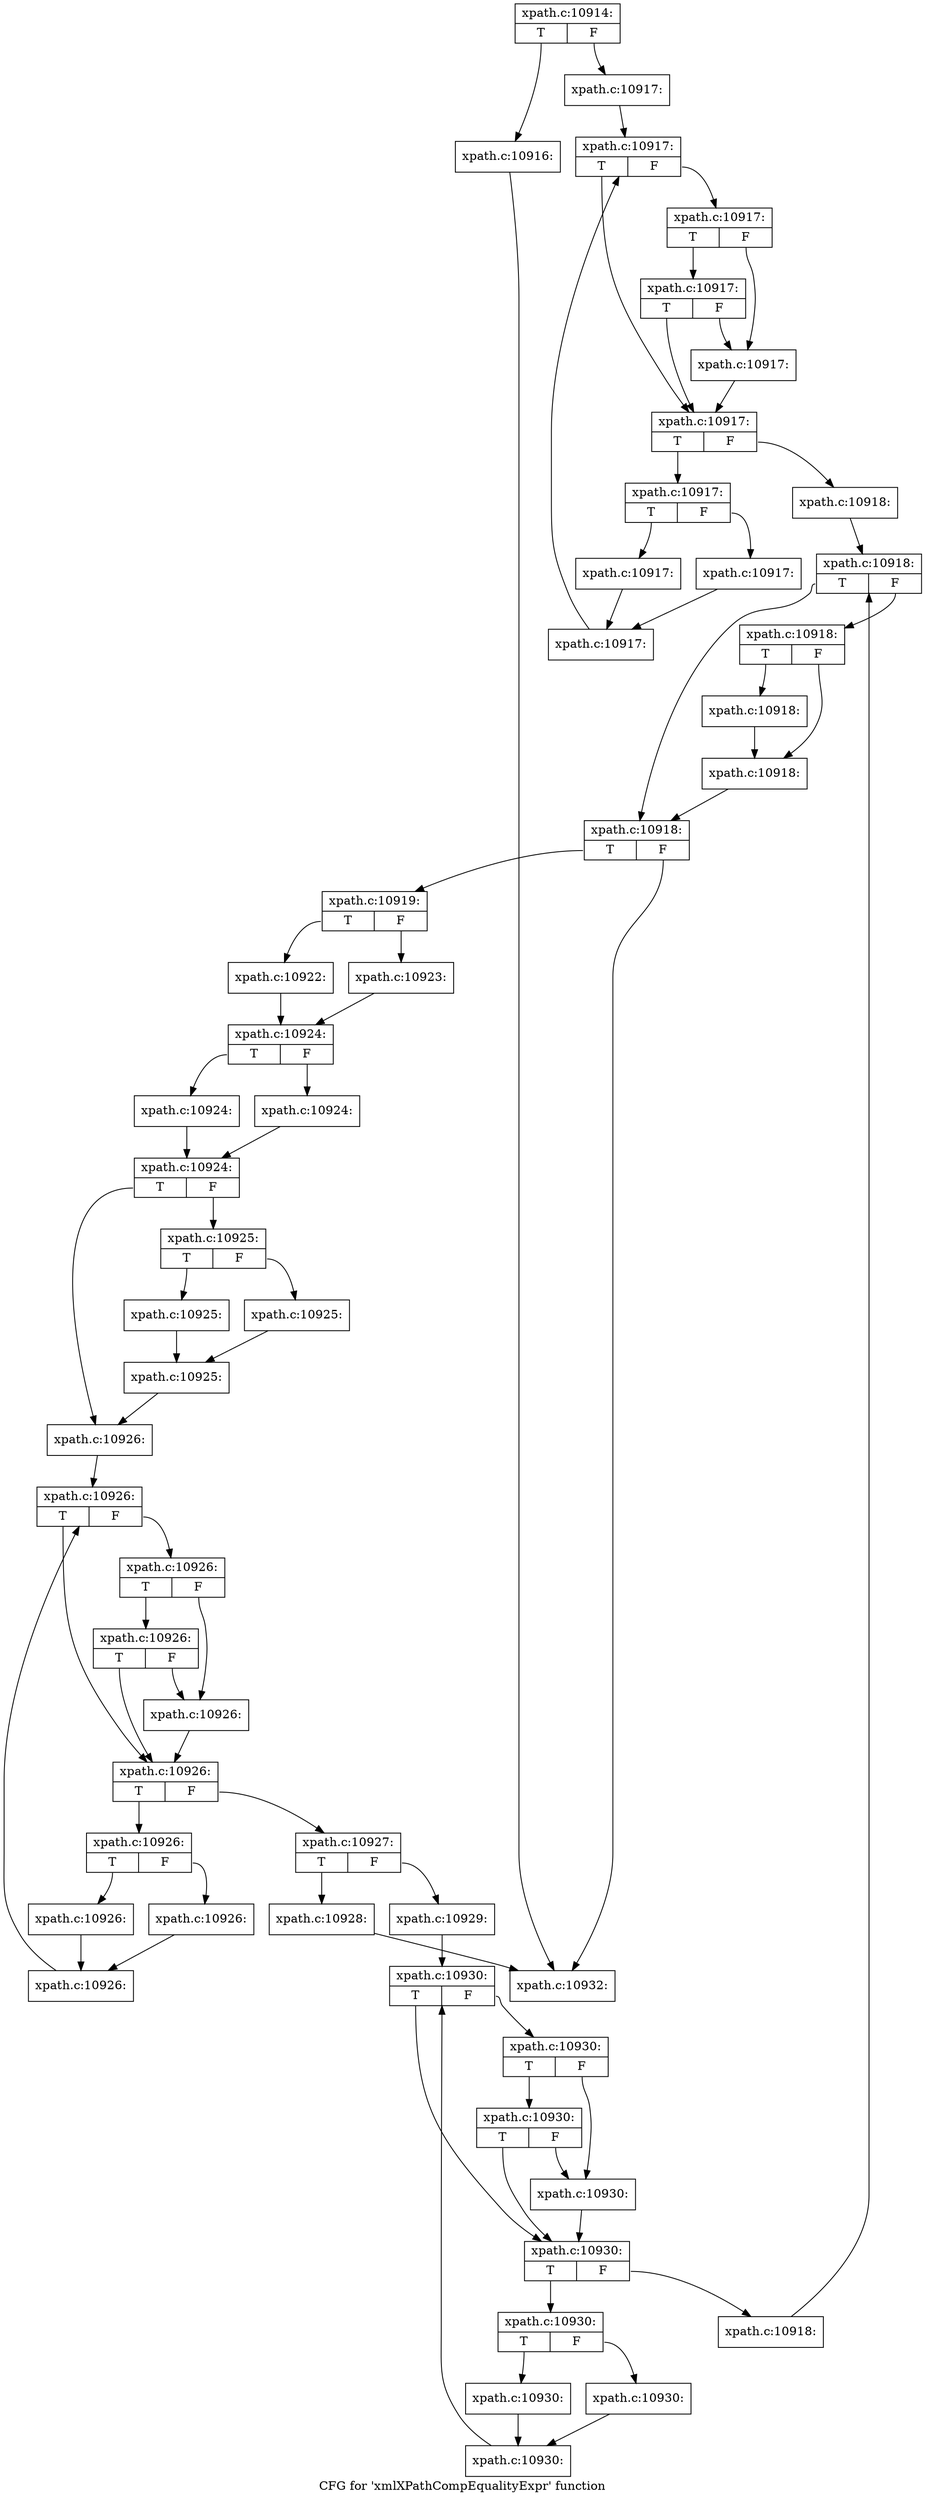 digraph "CFG for 'xmlXPathCompEqualityExpr' function" {
	label="CFG for 'xmlXPathCompEqualityExpr' function";

	Node0x55e6b2bf9d80 [shape=record,label="{xpath.c:10914:|{<s0>T|<s1>F}}"];
	Node0x55e6b2bf9d80:s0 -> Node0x55e6b2c02560;
	Node0x55e6b2bf9d80:s1 -> Node0x55e6b2c025b0;
	Node0x55e6b2c02560 [shape=record,label="{xpath.c:10916:}"];
	Node0x55e6b2c02560 -> Node0x55e6b2c042b0;
	Node0x55e6b2c025b0 [shape=record,label="{xpath.c:10917:}"];
	Node0x55e6b2c025b0 -> Node0x55e6b2c02830;
	Node0x55e6b2c02830 [shape=record,label="{xpath.c:10917:|{<s0>T|<s1>F}}"];
	Node0x55e6b2c02830:s0 -> Node0x55e6b2c02a70;
	Node0x55e6b2c02830:s1 -> Node0x55e6b2c02b10;
	Node0x55e6b2c02b10 [shape=record,label="{xpath.c:10917:|{<s0>T|<s1>F}}"];
	Node0x55e6b2c02b10:s0 -> Node0x55e6b2c02dd0;
	Node0x55e6b2c02b10:s1 -> Node0x55e6b2c02ac0;
	Node0x55e6b2c02dd0 [shape=record,label="{xpath.c:10917:|{<s0>T|<s1>F}}"];
	Node0x55e6b2c02dd0:s0 -> Node0x55e6b2c02a70;
	Node0x55e6b2c02dd0:s1 -> Node0x55e6b2c02ac0;
	Node0x55e6b2c02ac0 [shape=record,label="{xpath.c:10917:}"];
	Node0x55e6b2c02ac0 -> Node0x55e6b2c02a70;
	Node0x55e6b2c02a70 [shape=record,label="{xpath.c:10917:|{<s0>T|<s1>F}}"];
	Node0x55e6b2c02a70:s0 -> Node0x55e6b2c032c0;
	Node0x55e6b2c02a70:s1 -> Node0x55e6b2c02a20;
	Node0x55e6b2c032c0 [shape=record,label="{xpath.c:10917:|{<s0>T|<s1>F}}"];
	Node0x55e6b2c032c0:s0 -> Node0x55e6b2c03700;
	Node0x55e6b2c032c0:s1 -> Node0x55e6b2c03750;
	Node0x55e6b2c03700 [shape=record,label="{xpath.c:10917:}"];
	Node0x55e6b2c03700 -> Node0x55e6b2c037a0;
	Node0x55e6b2c03750 [shape=record,label="{xpath.c:10917:}"];
	Node0x55e6b2c03750 -> Node0x55e6b2c037a0;
	Node0x55e6b2c037a0 [shape=record,label="{xpath.c:10917:}"];
	Node0x55e6b2c037a0 -> Node0x55e6b2c02830;
	Node0x55e6b2c02a20 [shape=record,label="{xpath.c:10918:}"];
	Node0x55e6b2c02a20 -> Node0x55e6b2c04090;
	Node0x55e6b2c04090 [shape=record,label="{xpath.c:10918:|{<s0>T|<s1>F}}"];
	Node0x55e6b2c04090:s0 -> Node0x55e6b2c04330;
	Node0x55e6b2c04090:s1 -> Node0x55e6b2c04380;
	Node0x55e6b2c04380 [shape=record,label="{xpath.c:10918:|{<s0>T|<s1>F}}"];
	Node0x55e6b2c04380:s0 -> Node0x55e6b2c048b0;
	Node0x55e6b2c04380:s1 -> Node0x55e6b2c04860;
	Node0x55e6b2c048b0 [shape=record,label="{xpath.c:10918:}"];
	Node0x55e6b2c048b0 -> Node0x55e6b2c04860;
	Node0x55e6b2c04860 [shape=record,label="{xpath.c:10918:}"];
	Node0x55e6b2c04860 -> Node0x55e6b2c04330;
	Node0x55e6b2c04330 [shape=record,label="{xpath.c:10918:|{<s0>T|<s1>F}}"];
	Node0x55e6b2c04330:s0 -> Node0x55e6b2c05200;
	Node0x55e6b2c04330:s1 -> Node0x55e6b2c042b0;
	Node0x55e6b2c05200 [shape=record,label="{xpath.c:10919:|{<s0>T|<s1>F}}"];
	Node0x55e6b2c05200:s0 -> Node0x55e6b2c05bc0;
	Node0x55e6b2c05200:s1 -> Node0x55e6b2c05c60;
	Node0x55e6b2c05bc0 [shape=record,label="{xpath.c:10922:}"];
	Node0x55e6b2c05bc0 -> Node0x55e6b2c05c10;
	Node0x55e6b2c05c60 [shape=record,label="{xpath.c:10923:}"];
	Node0x55e6b2c05c60 -> Node0x55e6b2c05c10;
	Node0x55e6b2c05c10 [shape=record,label="{xpath.c:10924:|{<s0>T|<s1>F}}"];
	Node0x55e6b2c05c10:s0 -> Node0x55e6b2c063b0;
	Node0x55e6b2c05c10:s1 -> Node0x55e6b2c06400;
	Node0x55e6b2c063b0 [shape=record,label="{xpath.c:10924:}"];
	Node0x55e6b2c063b0 -> Node0x55e6b2c06450;
	Node0x55e6b2c06400 [shape=record,label="{xpath.c:10924:}"];
	Node0x55e6b2c06400 -> Node0x55e6b2c06450;
	Node0x55e6b2c06450 [shape=record,label="{xpath.c:10924:|{<s0>T|<s1>F}}"];
	Node0x55e6b2c06450:s0 -> Node0x55e6b2c06e00;
	Node0x55e6b2c06450:s1 -> Node0x55e6b2c06db0;
	Node0x55e6b2c06db0 [shape=record,label="{xpath.c:10925:|{<s0>T|<s1>F}}"];
	Node0x55e6b2c06db0:s0 -> Node0x55e6b2c07020;
	Node0x55e6b2c06db0:s1 -> Node0x55e6b2c07070;
	Node0x55e6b2c07020 [shape=record,label="{xpath.c:10925:}"];
	Node0x55e6b2c07020 -> Node0x55e6b2c070c0;
	Node0x55e6b2c07070 [shape=record,label="{xpath.c:10925:}"];
	Node0x55e6b2c07070 -> Node0x55e6b2c070c0;
	Node0x55e6b2c070c0 [shape=record,label="{xpath.c:10925:}"];
	Node0x55e6b2c070c0 -> Node0x55e6b2c06e00;
	Node0x55e6b2c06e00 [shape=record,label="{xpath.c:10926:}"];
	Node0x55e6b2c06e00 -> Node0x55e6b2c07a40;
	Node0x55e6b2c07a40 [shape=record,label="{xpath.c:10926:|{<s0>T|<s1>F}}"];
	Node0x55e6b2c07a40:s0 -> Node0x55e6b2c07c80;
	Node0x55e6b2c07a40:s1 -> Node0x55e6b2c07d20;
	Node0x55e6b2c07d20 [shape=record,label="{xpath.c:10926:|{<s0>T|<s1>F}}"];
	Node0x55e6b2c07d20:s0 -> Node0x55e6b2c08080;
	Node0x55e6b2c07d20:s1 -> Node0x55e6b2c07cd0;
	Node0x55e6b2c08080 [shape=record,label="{xpath.c:10926:|{<s0>T|<s1>F}}"];
	Node0x55e6b2c08080:s0 -> Node0x55e6b2c07c80;
	Node0x55e6b2c08080:s1 -> Node0x55e6b2c07cd0;
	Node0x55e6b2c07cd0 [shape=record,label="{xpath.c:10926:}"];
	Node0x55e6b2c07cd0 -> Node0x55e6b2c07c80;
	Node0x55e6b2c07c80 [shape=record,label="{xpath.c:10926:|{<s0>T|<s1>F}}"];
	Node0x55e6b2c07c80:s0 -> Node0x55e6b2c086b0;
	Node0x55e6b2c07c80:s1 -> Node0x55e6b2c07c30;
	Node0x55e6b2c086b0 [shape=record,label="{xpath.c:10926:|{<s0>T|<s1>F}}"];
	Node0x55e6b2c086b0:s0 -> Node0x55e6b2c08af0;
	Node0x55e6b2c086b0:s1 -> Node0x55e6b2c08b40;
	Node0x55e6b2c08af0 [shape=record,label="{xpath.c:10926:}"];
	Node0x55e6b2c08af0 -> Node0x55e6b2c08b90;
	Node0x55e6b2c08b40 [shape=record,label="{xpath.c:10926:}"];
	Node0x55e6b2c08b40 -> Node0x55e6b2c08b90;
	Node0x55e6b2c08b90 [shape=record,label="{xpath.c:10926:}"];
	Node0x55e6b2c08b90 -> Node0x55e6b2c07a40;
	Node0x55e6b2c07c30 [shape=record,label="{xpath.c:10927:|{<s0>T|<s1>F}}"];
	Node0x55e6b2c07c30:s0 -> Node0x55e6b2c09610;
	Node0x55e6b2c07c30:s1 -> Node0x55e6b2c09660;
	Node0x55e6b2c09610 [shape=record,label="{xpath.c:10928:}"];
	Node0x55e6b2c09610 -> Node0x55e6b2c042b0;
	Node0x55e6b2c09660 [shape=record,label="{xpath.c:10929:}"];
	Node0x55e6b2c09660 -> Node0x55e6b2c0a0b0;
	Node0x55e6b2c0a0b0 [shape=record,label="{xpath.c:10930:|{<s0>T|<s1>F}}"];
	Node0x55e6b2c0a0b0:s0 -> Node0x55e6b2c0a2b0;
	Node0x55e6b2c0a0b0:s1 -> Node0x55e6b2c0a350;
	Node0x55e6b2c0a350 [shape=record,label="{xpath.c:10930:|{<s0>T|<s1>F}}"];
	Node0x55e6b2c0a350:s0 -> Node0x55e6b2c0a620;
	Node0x55e6b2c0a350:s1 -> Node0x55e6b2c0a300;
	Node0x55e6b2c0a620 [shape=record,label="{xpath.c:10930:|{<s0>T|<s1>F}}"];
	Node0x55e6b2c0a620:s0 -> Node0x55e6b2c0a2b0;
	Node0x55e6b2c0a620:s1 -> Node0x55e6b2c0a300;
	Node0x55e6b2c0a300 [shape=record,label="{xpath.c:10930:}"];
	Node0x55e6b2c0a300 -> Node0x55e6b2c0a2b0;
	Node0x55e6b2c0a2b0 [shape=record,label="{xpath.c:10930:|{<s0>T|<s1>F}}"];
	Node0x55e6b2c0a2b0:s0 -> Node0x55e6b2c0ac50;
	Node0x55e6b2c0a2b0:s1 -> Node0x55e6b2c0a260;
	Node0x55e6b2c0ac50 [shape=record,label="{xpath.c:10930:|{<s0>T|<s1>F}}"];
	Node0x55e6b2c0ac50:s0 -> Node0x55e6b2c0b090;
	Node0x55e6b2c0ac50:s1 -> Node0x55e6b2c0b0e0;
	Node0x55e6b2c0b090 [shape=record,label="{xpath.c:10930:}"];
	Node0x55e6b2c0b090 -> Node0x55e6b2c0b130;
	Node0x55e6b2c0b0e0 [shape=record,label="{xpath.c:10930:}"];
	Node0x55e6b2c0b0e0 -> Node0x55e6b2c0b130;
	Node0x55e6b2c0b130 [shape=record,label="{xpath.c:10930:}"];
	Node0x55e6b2c0b130 -> Node0x55e6b2c0a0b0;
	Node0x55e6b2c0a260 [shape=record,label="{xpath.c:10918:}"];
	Node0x55e6b2c0a260 -> Node0x55e6b2c04090;
	Node0x55e6b2c042b0 [shape=record,label="{xpath.c:10932:}"];
}
